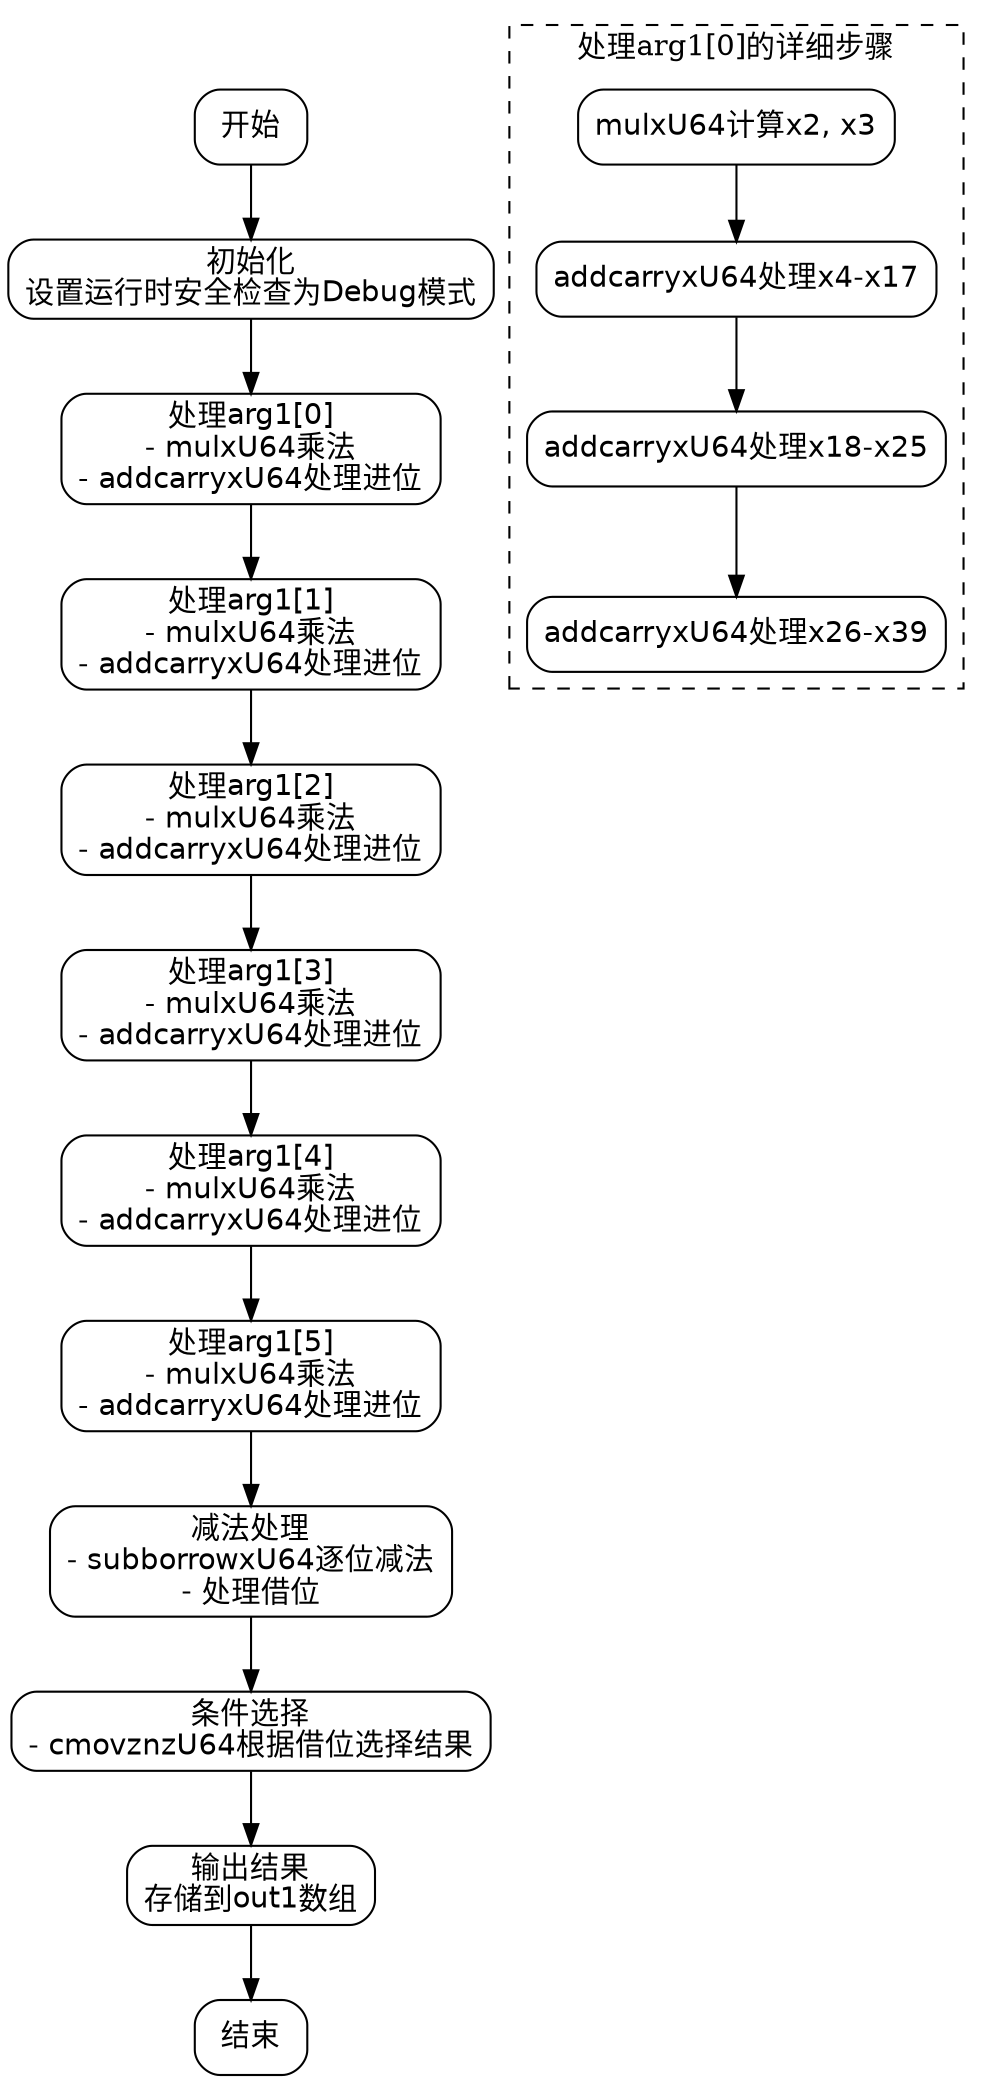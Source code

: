 
digraph flowchart {
    node [shape=rectangle, style="rounded", fontname="Helvetica"];
    edge [fontname="Helvetica"];

    start [label="开始"];
    init [label="初始化\n设置运行时安全检查为Debug模式"];
    process_arg1_0 [label="处理arg1[0]\n- mulxU64乘法\n- addcarryxU64处理进位"];
    process_arg1_1 [label="处理arg1[1]\n- mulxU64乘法\n- addcarryxU64处理进位"];
    process_arg1_2 [label="处理arg1[2]\n- mulxU64乘法\n- addcarryxU64处理进位"];
    process_arg1_3 [label="处理arg1[3]\n- mulxU64乘法\n- addcarryxU64处理进位"];
    process_arg1_4 [label="处理arg1[4]\n- mulxU64乘法\n- addcarryxU64处理进位"];
    process_arg1_5 [label="处理arg1[5]\n- mulxU64乘法\n- addcarryxU64处理进位"];
    subtract_borrow [label="减法处理\n- subborrowxU64逐位减法\n- 处理借位"];
    conditional_select [label="条件选择\n- cmovznzU64根据借位选择结果"];
    output [label="输出结果\n存储到out1数组"];
    end [label="结束"];

    start -> init;
    init -> process_arg1_0;
    process_arg1_0 -> process_arg1_1;
    process_arg1_1 -> process_arg1_2;
    process_arg1_2 -> process_arg1_3;
    process_arg1_3 -> process_arg1_4;
    process_arg1_4 -> process_arg1_5;
    process_arg1_5 -> subtract_borrow;
    subtract_borrow -> conditional_select;
    conditional_select -> output;
    output -> end;

    // 内部结构示例（以process_arg1_0为例）
    subgraph cluster_arg1_0 {
        label="处理arg1[0]的详细步骤";
        style="dashed";
        mul1 [label="mulxU64计算x2, x3"];
        addcarry1 [label="addcarryxU64处理x4-x17"];
        addcarry2 [label="addcarryxU64处理x18-x25"];
        addcarry3 [label="addcarryxU64处理x26-x39"];
        mul1 -> addcarry1 -> addcarry2 -> addcarry3;
    }
}
